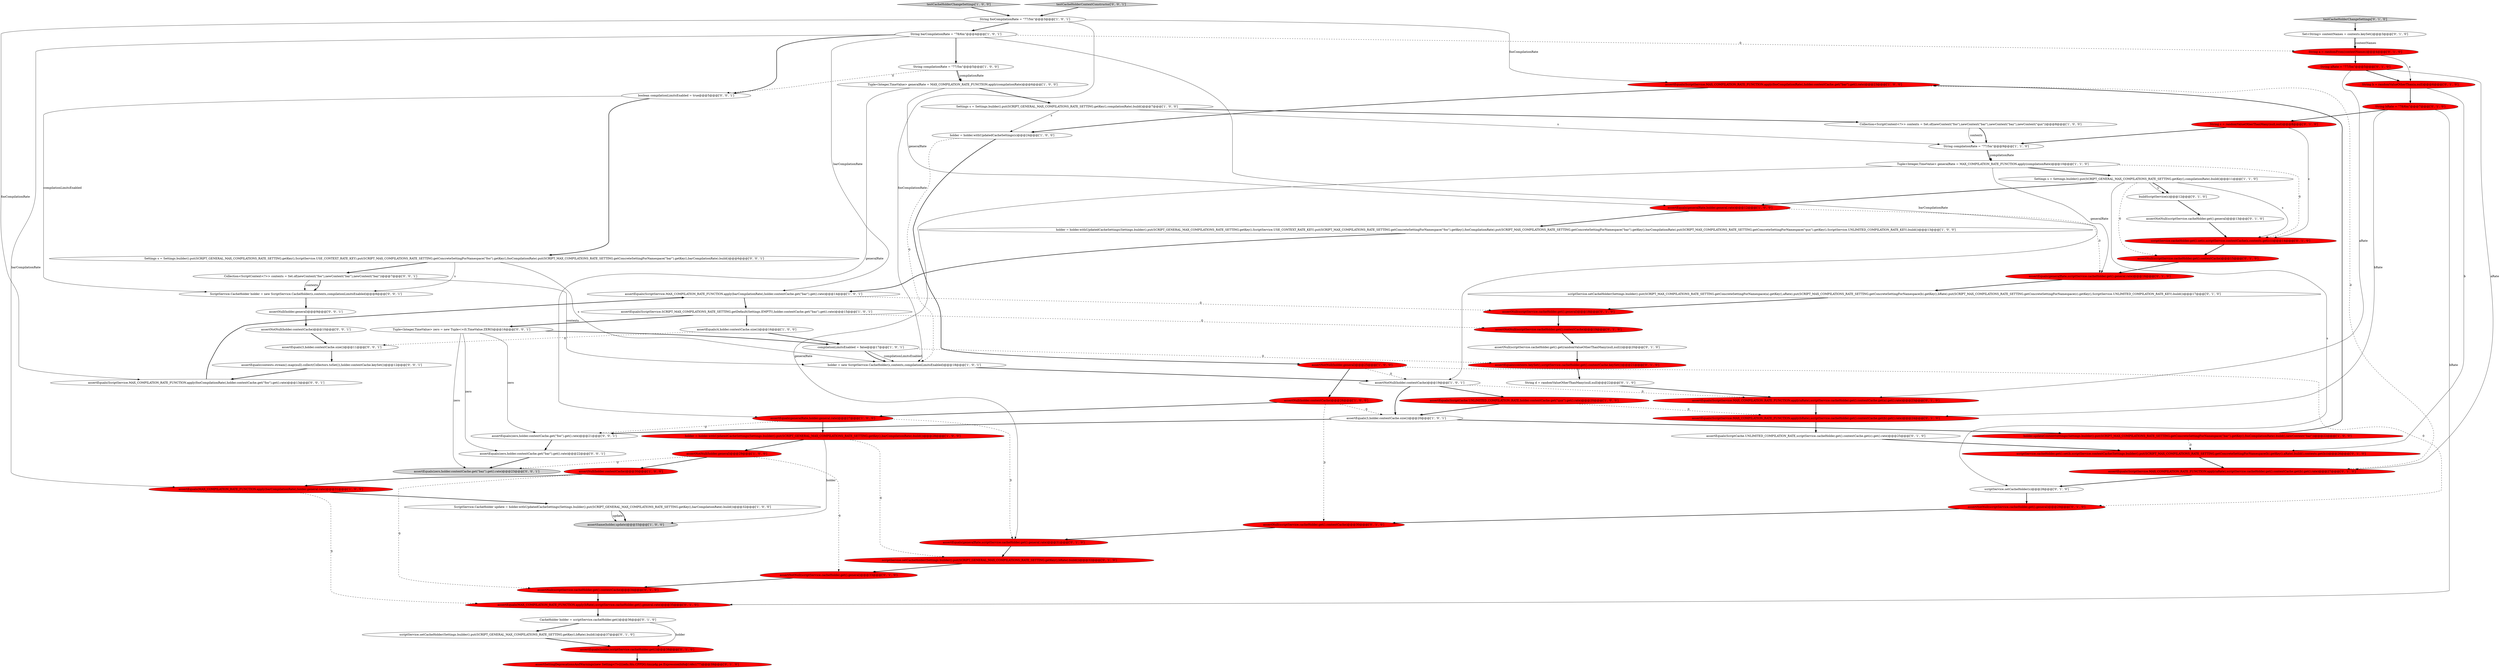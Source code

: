 digraph {
26 [style = filled, label = "assertEquals(ScriptService.MAX_COMPILATION_RATE_FUNCTION.apply(fooCompilationRate),holder.contextCache.get(\"bar\").get().rate)@@@23@@@['1', '0', '0']", fillcolor = red, shape = ellipse image = "AAA1AAABBB1BBB"];
42 [style = filled, label = "assertNotNull(scriptService.cacheHolder.get().general)@@@29@@@['0', '1', '0']", fillcolor = red, shape = ellipse image = "AAA1AAABBB2BBB"];
13 [style = filled, label = "ScriptService.CacheHolder update = holder.withUpdatedCacheSettings(Settings.builder().put(SCRIPT_GENERAL_MAX_COMPILATIONS_RATE_SETTING.getKey(),barCompilationRate).build())@@@32@@@['1', '0', '0']", fillcolor = white, shape = ellipse image = "AAA0AAABBB1BBB"];
34 [style = filled, label = "testCacheHolderChangeSettings['0', '1', '0']", fillcolor = lightgray, shape = diamond image = "AAA0AAABBB2BBB"];
30 [style = filled, label = "Settings s = Settings.builder().put(SCRIPT_GENERAL_MAX_COMPILATIONS_RATE_SETTING.getKey(),compilationRate).build()@@@7@@@['1', '0', '0']", fillcolor = white, shape = ellipse image = "AAA0AAABBB1BBB"];
39 [style = filled, label = "assertNull(scriptService.cacheHolder.get().contextCache)@@@15@@@['0', '1', '0']", fillcolor = red, shape = ellipse image = "AAA1AAABBB2BBB"];
54 [style = filled, label = "buildScriptService(s)@@@12@@@['0', '1', '0']", fillcolor = white, shape = ellipse image = "AAA0AAABBB2BBB"];
7 [style = filled, label = "assertEquals(3,holder.contextCache.size())@@@20@@@['1', '0', '1']", fillcolor = white, shape = ellipse image = "AAA0AAABBB1BBB"];
29 [style = filled, label = "assertNull(holder.contextCache)@@@26@@@['1', '0', '0']", fillcolor = red, shape = ellipse image = "AAA1AAABBB1BBB"];
28 [style = filled, label = "Tuple<Integer,TimeValue> generalRate = MAX_COMPILATION_RATE_FUNCTION.apply(compilationRate)@@@6@@@['1', '0', '0']", fillcolor = white, shape = ellipse image = "AAA0AAABBB1BBB"];
63 [style = filled, label = "assertEquals(generalRate,scriptService.cacheHolder.get().general.rate)@@@16@@@['0', '1', '0']", fillcolor = red, shape = ellipse image = "AAA1AAABBB2BBB"];
55 [style = filled, label = "String b = randomValueOtherThan(a,null)@@@6@@@['0', '1', '0']", fillcolor = red, shape = ellipse image = "AAA1AAABBB2BBB"];
58 [style = filled, label = "String bRate = \"78/6m\"@@@7@@@['0', '1', '0']", fillcolor = red, shape = ellipse image = "AAA1AAABBB2BBB"];
22 [style = filled, label = "holder = holder.withUpdatedCacheSettings(Settings.builder().put(SCRIPT_GENERAL_MAX_COMPILATIONS_RATE_SETTING.getKey(),ScriptService.USE_CONTEXT_RATE_KEY).put(SCRIPT_MAX_COMPILATIONS_RATE_SETTING.getConcreteSettingForNamespace(\"foo\").getKey(),fooCompilationRate).put(SCRIPT_MAX_COMPILATIONS_RATE_SETTING.getConcreteSettingForNamespace(\"bar\").getKey(),barCompilationRate).put(SCRIPT_MAX_COMPILATIONS_RATE_SETTING.getConcreteSettingForNamespace(\"qux\").getKey(),ScriptService.UNLIMITED_COMPILATION_RATE_KEY).build())@@@13@@@['1', '0', '0']", fillcolor = white, shape = ellipse image = "AAA0AAABBB1BBB"];
11 [style = filled, label = "assertEquals(generalRate,holder.general.rate)@@@12@@@['1', '0', '0']", fillcolor = red, shape = ellipse image = "AAA1AAABBB1BBB"];
24 [style = filled, label = "String barCompilationRate = \"78/6m\"@@@4@@@['1', '0', '1']", fillcolor = white, shape = ellipse image = "AAA0AAABBB1BBB"];
3 [style = filled, label = "String fooCompilationRate = \"77/5m\"@@@3@@@['1', '0', '1']", fillcolor = white, shape = ellipse image = "AAA0AAABBB1BBB"];
43 [style = filled, label = "assertNotNull(scriptService.cacheHolder.get().contextCache)@@@19@@@['0', '1', '0']", fillcolor = red, shape = ellipse image = "AAA1AAABBB2BBB"];
1 [style = filled, label = "Tuple<Integer,TimeValue> generalRate = MAX_COMPILATION_RATE_FUNCTION.apply(compilationRate)@@@10@@@['1', '1', '0']", fillcolor = white, shape = ellipse image = "AAA0AAABBB1BBB"];
70 [style = filled, label = "boolean compilationLimitsEnabled = true@@@5@@@['0', '0', '1']", fillcolor = white, shape = ellipse image = "AAA0AAABBB3BBB"];
59 [style = filled, label = "assertEquals(ScriptService.MAX_COMPILATION_RATE_FUNCTION.apply(aRate),scriptService.cacheHolder.get().contextCache.get(b).get().rate)@@@27@@@['0', '1', '0']", fillcolor = red, shape = ellipse image = "AAA1AAABBB2BBB"];
23 [style = filled, label = "assertEquals(MAX_COMPILATION_RATE_FUNCTION.apply(barCompilationRate),holder.general.rate)@@@31@@@['1', '0', '0']", fillcolor = red, shape = ellipse image = "AAA1AAABBB1BBB"];
67 [style = filled, label = "assertNotNull(holder.contextCache)@@@10@@@['0', '0', '1']", fillcolor = white, shape = ellipse image = "AAA0AAABBB3BBB"];
64 [style = filled, label = "scriptService.cacheHolder.get().set(b,scriptService.contextCache(Settings.builder().put(SCRIPT_MAX_COMPILATIONS_RATE_SETTING.getConcreteSettingForNamespace(b).getKey(),aRate).build(),contexts.get(b)))@@@26@@@['0', '1', '0']", fillcolor = red, shape = ellipse image = "AAA1AAABBB2BBB"];
80 [style = filled, label = "Tuple<Integer,TimeValue> zero = new Tuple<>(0,TimeValue.ZERO)@@@16@@@['0', '0', '1']", fillcolor = white, shape = ellipse image = "AAA0AAABBB3BBB"];
14 [style = filled, label = "Settings s = Settings.builder().put(SCRIPT_GENERAL_MAX_COMPILATIONS_RATE_SETTING.getKey(),compilationRate).build()@@@11@@@['1', '1', '0']", fillcolor = white, shape = ellipse image = "AAA0AAABBB1BBB"];
79 [style = filled, label = "ScriptService.CacheHolder holder = new ScriptService.CacheHolder(s,contexts,compilationLimitsEnabled)@@@8@@@['0', '0', '1']", fillcolor = white, shape = ellipse image = "AAA0AAABBB3BBB"];
60 [style = filled, label = "scriptService.cacheHolder.get().set(c,scriptService.contextCache(s,contexts.get(c)))@@@14@@@['0', '1', '0']", fillcolor = red, shape = ellipse image = "AAA1AAABBB2BBB"];
17 [style = filled, label = "assertNotNull(holder.general)@@@25@@@['1', '0', '0']", fillcolor = red, shape = ellipse image = "AAA1AAABBB1BBB"];
73 [style = filled, label = "Settings s = Settings.builder().put(SCRIPT_GENERAL_MAX_COMPILATIONS_RATE_SETTING.getKey(),ScriptService.USE_CONTEXT_RATE_KEY).put(SCRIPT_MAX_COMPILATIONS_RATE_SETTING.getConcreteSettingForNamespace(\"foo\").getKey(),fooCompilationRate).put(SCRIPT_MAX_COMPILATIONS_RATE_SETTING.getConcreteSettingForNamespace(\"bar\").getKey(),barCompilationRate).build()@@@6@@@['0', '0', '1']", fillcolor = white, shape = ellipse image = "AAA0AAABBB3BBB"];
19 [style = filled, label = "assertNotNull(holder.general)@@@29@@@['1', '0', '0']", fillcolor = red, shape = ellipse image = "AAA1AAABBB1BBB"];
36 [style = filled, label = "assertEquals(ScriptService.MAX_COMPILATION_RATE_FUNCTION.apply(aRate),scriptService.cacheHolder.get().contextCache.get(a).get().rate)@@@23@@@['0', '1', '0']", fillcolor = red, shape = ellipse image = "AAA1AAABBB2BBB"];
71 [style = filled, label = "assertEquals(zero,holder.contextCache.get(\"foo\").get().rate)@@@21@@@['0', '0', '1']", fillcolor = white, shape = ellipse image = "AAA0AAABBB3BBB"];
10 [style = filled, label = "assertEquals(ScriptService.SCRIPT_MAX_COMPILATIONS_RATE_SETTING.getDefault(Settings.EMPTY),holder.contextCache.get(\"baz\").get().rate)@@@15@@@['1', '0', '1']", fillcolor = white, shape = ellipse image = "AAA0AAABBB1BBB"];
53 [style = filled, label = "assertEquals(MAX_COMPILATION_RATE_FUNCTION.apply(bRate),scriptService.cacheHolder.get().general.rate)@@@35@@@['0', '1', '0']", fillcolor = red, shape = ellipse image = "AAA1AAABBB2BBB"];
65 [style = filled, label = "assertNull(scriptService.cacheHolder.get().contextCache)@@@30@@@['0', '1', '0']", fillcolor = red, shape = ellipse image = "AAA1AAABBB2BBB"];
56 [style = filled, label = "assertEquals(generalRate,scriptService.cacheHolder.get().general.rate)@@@31@@@['0', '1', '0']", fillcolor = red, shape = ellipse image = "AAA1AAABBB2BBB"];
41 [style = filled, label = "String a = randomFrom(contextNames)@@@4@@@['0', '1', '0']", fillcolor = red, shape = ellipse image = "AAA1AAABBB2BBB"];
9 [style = filled, label = "holder = new ScriptService.CacheHolder(s,contexts,compilationLimitsEnabled)@@@18@@@['1', '0', '1']", fillcolor = white, shape = ellipse image = "AAA0AAABBB1BBB"];
75 [style = filled, label = "assertEquals(3,holder.contextCache.size())@@@11@@@['0', '0', '1']", fillcolor = white, shape = ellipse image = "AAA0AAABBB3BBB"];
12 [style = filled, label = "holder.updateContextSettings(Settings.builder().put(SCRIPT_MAX_COMPILATIONS_RATE_SETTING.getConcreteSettingForNamespace(\"bar\").getKey(),fooCompilationRate).build(),newContext(\"bar\"))@@@22@@@['1', '0', '0']", fillcolor = red, shape = ellipse image = "AAA1AAABBB1BBB"];
16 [style = filled, label = "String compilationRate = \"77/5m\"@@@5@@@['1', '0', '0']", fillcolor = white, shape = ellipse image = "AAA0AAABBB1BBB"];
48 [style = filled, label = "assertNull(scriptService.cacheHolder.get().get(randomValueOtherThanMany(null,null)))@@@20@@@['0', '1', '0']", fillcolor = white, shape = ellipse image = "AAA0AAABBB2BBB"];
57 [style = filled, label = "assertEquals(ScriptService.MAX_COMPILATION_RATE_FUNCTION.apply(bRate),scriptService.cacheHolder.get().contextCache.get(b).get().rate)@@@24@@@['0', '1', '0']", fillcolor = red, shape = ellipse image = "AAA1AAABBB2BBB"];
50 [style = filled, label = "String d = randomValueOtherThanMany(null,null)@@@22@@@['0', '1', '0']", fillcolor = white, shape = ellipse image = "AAA0AAABBB2BBB"];
69 [style = filled, label = "assertEquals(zero,holder.contextCache.get(\"bar\").get().rate)@@@22@@@['0', '0', '1']", fillcolor = white, shape = ellipse image = "AAA0AAABBB3BBB"];
51 [style = filled, label = "scriptService.setCacheHolder(Settings.builder().put(SCRIPT_GENERAL_MAX_COMPILATIONS_RATE_SETTING.getKey(),bRate).build())@@@37@@@['0', '1', '0']", fillcolor = white, shape = ellipse image = "AAA0AAABBB2BBB"];
6 [style = filled, label = "assertEquals(generalRate,holder.general.rate)@@@27@@@['1', '0', '0']", fillcolor = red, shape = ellipse image = "AAA1AAABBB1BBB"];
4 [style = filled, label = "assertEquals(4,holder.contextCache.size())@@@16@@@['1', '0', '0']", fillcolor = white, shape = ellipse image = "AAA0AAABBB1BBB"];
32 [style = filled, label = "assertEquals(contexts.keySet(),scriptService.cacheHolder.get().contextCache.keySet())@@@21@@@['0', '1', '0']", fillcolor = red, shape = ellipse image = "AAA1AAABBB2BBB"];
25 [style = filled, label = "Collection<ScriptContext<?>> contexts = Set.of(newContext(\"foo\"),newContext(\"bar\"),newContext(\"baz\"),newContext(\"qux\"))@@@8@@@['1', '0', '0']", fillcolor = white, shape = ellipse image = "AAA0AAABBB1BBB"];
31 [style = filled, label = "assertEquals(ScriptCache.UNLIMITED_COMPILATION_RATE,holder.contextCache.get(\"qux\").get().rate)@@@20@@@['1', '0', '0']", fillcolor = red, shape = ellipse image = "AAA1AAABBB1BBB"];
38 [style = filled, label = "assertEquals(holder,scriptService.cacheHolder.get())@@@38@@@['0', '1', '0']", fillcolor = red, shape = ellipse image = "AAA1AAABBB2BBB"];
37 [style = filled, label = "assertEquals(ScriptCache.UNLIMITED_COMPILATION_RATE,scriptService.cacheHolder.get().contextCache.get(c).get().rate)@@@25@@@['0', '1', '0']", fillcolor = white, shape = ellipse image = "AAA0AAABBB2BBB"];
21 [style = filled, label = "assertSame(holder,update)@@@33@@@['1', '0', '0']", fillcolor = lightgray, shape = ellipse image = "AAA0AAABBB1BBB"];
45 [style = filled, label = "assertNotNull(scriptService.cacheHolder.get().general)@@@33@@@['0', '1', '0']", fillcolor = red, shape = ellipse image = "AAA1AAABBB2BBB"];
52 [style = filled, label = "String c = randomValueOtherThanMany(null,null)@@@8@@@['0', '1', '0']", fillcolor = red, shape = ellipse image = "AAA1AAABBB2BBB"];
8 [style = filled, label = "assertNull(holder.contextCache)@@@30@@@['1', '0', '0']", fillcolor = red, shape = ellipse image = "AAA1AAABBB1BBB"];
61 [style = filled, label = "scriptService.setCacheHolder(Settings.builder().put(SCRIPT_GENERAL_MAX_COMPILATIONS_RATE_SETTING.getKey(),bRate).build())@@@32@@@['0', '1', '0']", fillcolor = red, shape = ellipse image = "AAA1AAABBB2BBB"];
66 [style = filled, label = "scriptService.setCacheHolder(s)@@@28@@@['0', '1', '0']", fillcolor = white, shape = ellipse image = "AAA0AAABBB2BBB"];
0 [style = filled, label = "assertEquals(ScriptService.MAX_COMPILATION_RATE_FUNCTION.apply(barCompilationRate),holder.contextCache.get(\"bar\").get().rate)@@@14@@@['1', '0', '1']", fillcolor = white, shape = ellipse image = "AAA0AAABBB1BBB"];
77 [style = filled, label = "assertNull(holder.general)@@@9@@@['0', '0', '1']", fillcolor = white, shape = ellipse image = "AAA0AAABBB3BBB"];
33 [style = filled, label = "Set<String> contextNames = contexts.keySet()@@@3@@@['0', '1', '0']", fillcolor = white, shape = ellipse image = "AAA0AAABBB2BBB"];
27 [style = filled, label = "String compilationRate = \"77/5m\"@@@9@@@['1', '1', '0']", fillcolor = white, shape = ellipse image = "AAA0AAABBB1BBB"];
40 [style = filled, label = "assertNull(scriptService.cacheHolder.get().general)@@@18@@@['0', '1', '0']", fillcolor = red, shape = ellipse image = "AAA1AAABBB2BBB"];
18 [style = filled, label = "assertNotNull(holder.contextCache)@@@19@@@['1', '0', '1']", fillcolor = white, shape = ellipse image = "AAA0AAABBB1BBB"];
47 [style = filled, label = "String aRate = \"77/5m\"@@@5@@@['0', '1', '0']", fillcolor = red, shape = ellipse image = "AAA1AAABBB2BBB"];
15 [style = filled, label = "holder = holder.withUpdatedCacheSettings(Settings.builder().put(SCRIPT_GENERAL_MAX_COMPILATIONS_RATE_SETTING.getKey(),barCompilationRate).build())@@@28@@@['1', '0', '0']", fillcolor = red, shape = ellipse image = "AAA1AAABBB1BBB"];
44 [style = filled, label = "scriptService.setCacheHolder(Settings.builder().put(SCRIPT_MAX_COMPILATIONS_RATE_SETTING.getConcreteSettingForNamespace(a).getKey(),aRate).put(SCRIPT_MAX_COMPILATIONS_RATE_SETTING.getConcreteSettingForNamespace(b).getKey(),bRate).put(SCRIPT_MAX_COMPILATIONS_RATE_SETTING.getConcreteSettingForNamespace(c).getKey(),ScriptService.UNLIMITED_COMPILATION_RATE_KEY).build())@@@17@@@['0', '1', '0']", fillcolor = white, shape = ellipse image = "AAA0AAABBB2BBB"];
68 [style = filled, label = "assertEquals(ScriptService.MAX_COMPILATION_RATE_FUNCTION.apply(fooCompilationRate),holder.contextCache.get(\"foo\").get().rate)@@@13@@@['0', '0', '1']", fillcolor = white, shape = ellipse image = "AAA0AAABBB3BBB"];
76 [style = filled, label = "Collection<ScriptContext<?>> contexts = Set.of(newContext(\"foo\"),newContext(\"bar\"),newContext(\"baz\"))@@@7@@@['0', '0', '1']", fillcolor = white, shape = ellipse image = "AAA0AAABBB3BBB"];
72 [style = filled, label = "assertEquals(contexts.stream().map(null).collect(Collectors.toSet()),holder.contextCache.keySet())@@@12@@@['0', '0', '1']", fillcolor = white, shape = ellipse image = "AAA0AAABBB3BBB"];
62 [style = filled, label = "CacheHolder holder = scriptService.cacheHolder.get()@@@36@@@['0', '1', '0']", fillcolor = white, shape = ellipse image = "AAA0AAABBB2BBB"];
74 [style = filled, label = "assertEquals(zero,holder.contextCache.get(\"baz\").get().rate)@@@23@@@['0', '0', '1']", fillcolor = lightgray, shape = ellipse image = "AAA0AAABBB3BBB"];
49 [style = filled, label = "assertSettingDeprecationsAndWarnings(new Setting<?>((((edu.fdu.CPPDG.tinypdg.pe.ExpressionInfo@146c177)@@@39@@@['0', '1', '0']", fillcolor = red, shape = ellipse image = "AAA1AAABBB2BBB"];
20 [style = filled, label = "testCacheHolderChangeSettings['1', '0', '0']", fillcolor = lightgray, shape = diamond image = "AAA0AAABBB1BBB"];
78 [style = filled, label = "testCacheHolderContextConstructor['0', '0', '1']", fillcolor = lightgray, shape = diamond image = "AAA0AAABBB3BBB"];
35 [style = filled, label = "assertNull(scriptService.cacheHolder.get().contextCache)@@@34@@@['0', '1', '0']", fillcolor = red, shape = ellipse image = "AAA1AAABBB2BBB"];
2 [style = filled, label = "holder = holder.withUpdatedCacheSettings(s)@@@24@@@['1', '0', '0']", fillcolor = white, shape = ellipse image = "AAA0AAABBB1BBB"];
46 [style = filled, label = "assertNotNull(scriptService.cacheHolder.get().general)@@@13@@@['0', '1', '0']", fillcolor = white, shape = ellipse image = "AAA0AAABBB2BBB"];
5 [style = filled, label = "compilationLimitsEnabled = false@@@17@@@['1', '0', '1']", fillcolor = white, shape = ellipse image = "AAA0AAABBB1BBB"];
61->45 [style = bold, label=""];
3->68 [style = solid, label="fooCompilationRate"];
76->79 [style = solid, label="contexts"];
5->9 [style = bold, label=""];
52->27 [style = bold, label=""];
3->24 [style = bold, label=""];
15->61 [style = dashed, label="0"];
70->79 [style = solid, label="compilationLimitsEnabled"];
8->35 [style = dashed, label="0"];
4->75 [style = dashed, label="0"];
65->56 [style = bold, label=""];
33->41 [style = solid, label="contextNames"];
16->70 [style = dashed, label="0"];
14->66 [style = solid, label="s"];
68->0 [style = bold, label=""];
24->18 [style = solid, label="barCompilationRate"];
59->66 [style = bold, label=""];
70->73 [style = bold, label=""];
29->6 [style = bold, label=""];
80->71 [style = solid, label="zero"];
27->1 [style = solid, label="compilationRate"];
22->0 [style = bold, label=""];
38->49 [style = bold, label=""];
23->13 [style = bold, label=""];
10->80 [style = bold, label=""];
1->63 [style = solid, label="generalRate"];
73->76 [style = bold, label=""];
45->35 [style = bold, label=""];
14->11 [style = bold, label=""];
60->39 [style = bold, label=""];
52->60 [style = solid, label="c"];
18->31 [style = bold, label=""];
24->41 [style = dashed, label="0"];
8->23 [style = bold, label=""];
28->30 [style = bold, label=""];
31->57 [style = dashed, label="0"];
54->46 [style = bold, label=""];
34->33 [style = bold, label=""];
33->41 [style = bold, label=""];
20->3 [style = bold, label=""];
13->21 [style = solid, label="update"];
19->45 [style = dashed, label="0"];
19->74 [style = dashed, label="0"];
3->26 [style = solid, label="fooCompilationRate"];
5->9 [style = solid, label="compilationLimitsEnabled"];
46->60 [style = bold, label=""];
6->71 [style = dashed, label="0"];
25->27 [style = bold, label=""];
5->32 [style = dashed, label="0"];
47->59 [style = solid, label="aRate"];
78->3 [style = bold, label=""];
48->32 [style = bold, label=""];
14->54 [style = solid, label="s"];
10->43 [style = dashed, label="0"];
18->7 [style = bold, label=""];
17->18 [style = dashed, label="0"];
7->71 [style = bold, label=""];
36->57 [style = bold, label=""];
80->74 [style = solid, label="zero"];
32->50 [style = bold, label=""];
2->17 [style = bold, label=""];
69->74 [style = bold, label=""];
57->37 [style = bold, label=""];
28->6 [style = solid, label="generalRate"];
67->75 [style = bold, label=""];
47->36 [style = solid, label="aRate"];
62->51 [style = bold, label=""];
24->0 [style = solid, label="barCompilationRate"];
30->2 [style = solid, label="s"];
16->28 [style = solid, label="compilationRate"];
62->38 [style = solid, label="holder"];
24->70 [style = bold, label=""];
14->39 [style = dashed, label="0"];
42->65 [style = bold, label=""];
64->59 [style = bold, label=""];
15->19 [style = bold, label=""];
17->42 [style = dashed, label="0"];
31->7 [style = bold, label=""];
6->15 [style = bold, label=""];
55->64 [style = solid, label="b"];
53->62 [style = bold, label=""];
73->79 [style = solid, label="s"];
12->64 [style = dashed, label="0"];
58->57 [style = solid, label="bRate"];
9->18 [style = bold, label=""];
80->5 [style = bold, label=""];
73->9 [style = solid, label="s"];
18->36 [style = dashed, label="0"];
41->55 [style = solid, label="a"];
37->64 [style = bold, label=""];
11->22 [style = bold, label=""];
66->42 [style = bold, label=""];
30->27 [style = solid, label="s"];
75->72 [style = bold, label=""];
29->7 [style = dashed, label="0"];
77->67 [style = bold, label=""];
3->9 [style = solid, label="fooCompilationRate"];
41->47 [style = bold, label=""];
40->43 [style = bold, label=""];
25->27 [style = solid, label="contexts"];
4->5 [style = bold, label=""];
35->53 [style = bold, label=""];
39->63 [style = bold, label=""];
63->44 [style = bold, label=""];
23->53 [style = dashed, label="0"];
26->59 [style = dashed, label="0"];
27->1 [style = bold, label=""];
7->12 [style = bold, label=""];
43->48 [style = bold, label=""];
44->40 [style = bold, label=""];
30->25 [style = bold, label=""];
58->53 [style = solid, label="bRate"];
56->61 [style = bold, label=""];
1->60 [style = dashed, label="0"];
12->26 [style = bold, label=""];
28->11 [style = solid, label="generalRate"];
14->60 [style = solid, label="s"];
11->63 [style = dashed, label="0"];
19->8 [style = bold, label=""];
79->77 [style = bold, label=""];
71->69 [style = bold, label=""];
29->65 [style = dashed, label="0"];
14->54 [style = bold, label=""];
24->16 [style = bold, label=""];
26->2 [style = bold, label=""];
0->10 [style = bold, label=""];
76->9 [style = solid, label="contexts"];
51->38 [style = bold, label=""];
16->28 [style = bold, label=""];
47->55 [style = bold, label=""];
80->69 [style = solid, label="zero"];
2->9 [style = dashed, label="0"];
24->23 [style = solid, label="barCompilationRate"];
50->36 [style = bold, label=""];
10->4 [style = bold, label=""];
6->56 [style = dashed, label="0"];
1->14 [style = bold, label=""];
76->79 [style = bold, label=""];
58->52 [style = bold, label=""];
1->56 [style = solid, label="generalRate"];
17->29 [style = bold, label=""];
13->21 [style = bold, label=""];
72->68 [style = bold, label=""];
0->40 [style = dashed, label="0"];
55->58 [style = bold, label=""];
15->21 [style = solid, label="holder"];
}
